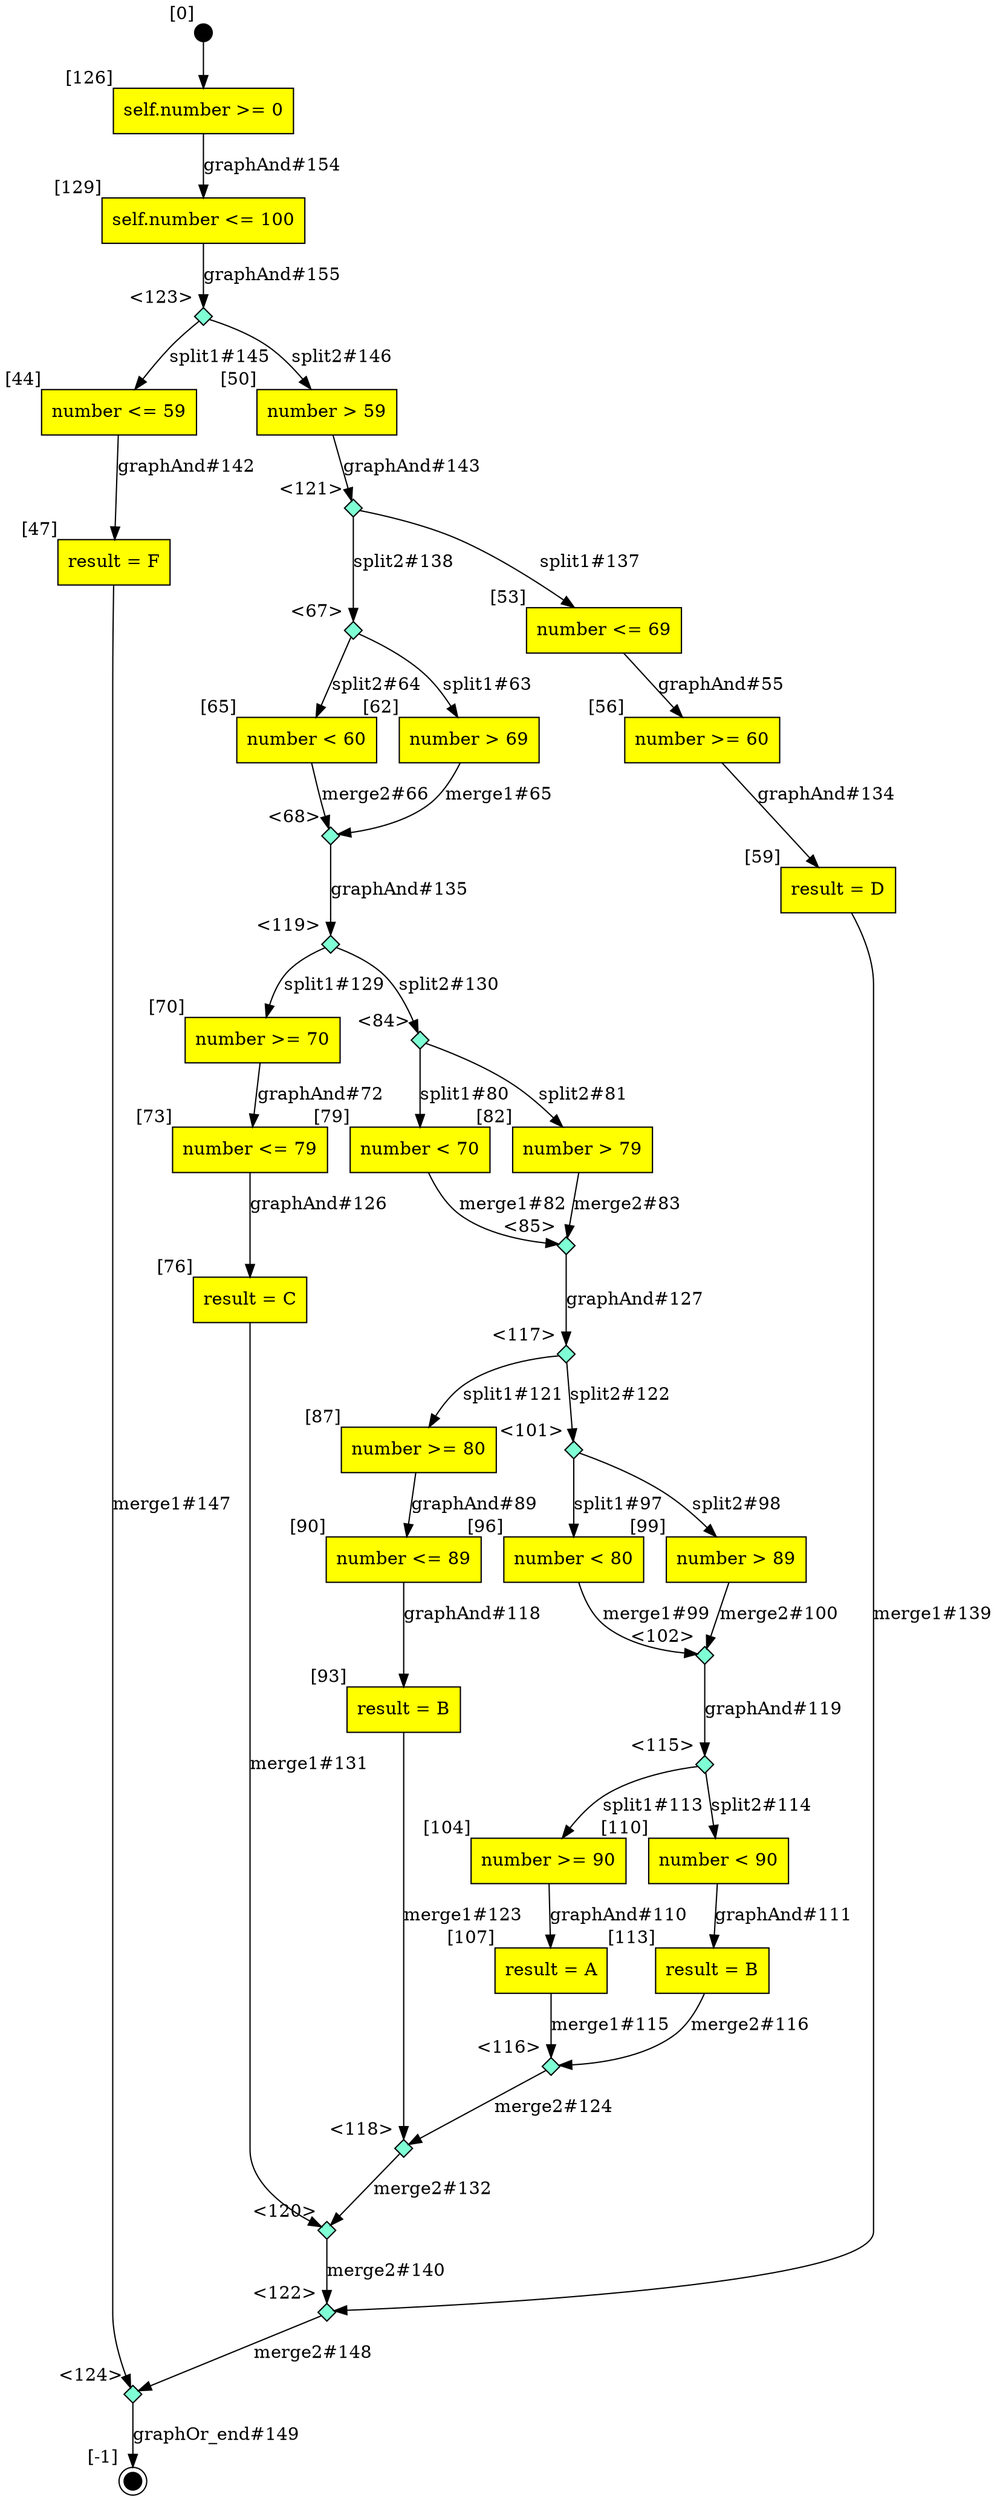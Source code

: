 digraph CLG {
  129 [shape="box", label="self.number <= 100", style=filled, fillcolor=yellow, xlabel="[129]"];
  65 [shape="box", label="number < 60", style=filled, fillcolor=yellow, xlabel="[65]"];
  67 [shape="diamond", label="", xlabel="<67>", style=filled, fillcolor=aquamarine, fixedsize=true, width=.2, height=.2];
  68 [shape="diamond", label="", xlabel="<68>", style=filled, fillcolor=aquamarine, fixedsize=true, width=.2, height=.2];
  70 [shape="box", label="number >= 70", style=filled, fillcolor=yellow, xlabel="[70]"];
  73 [shape="box", label="number <= 79", style=filled, fillcolor=yellow, xlabel="[73]"];
  76 [shape="box", label="result = C", style=filled, fillcolor=yellow, xlabel="[76]"];
  79 [shape="box", label="number < 70", style=filled, fillcolor=yellow, xlabel="[79]"];
  82 [shape="box", label="number > 79", style=filled, fillcolor=yellow, xlabel="[82]"];
  84 [shape="diamond", label="", xlabel="<84>", style=filled, fillcolor=aquamarine, fixedsize=true, width=.2, height=.2];
  85 [shape="diamond", label="", xlabel="<85>", style=filled, fillcolor=aquamarine, fixedsize=true, width=.2, height=.2];
  87 [shape="box", label="number >= 80", style=filled, fillcolor=yellow, xlabel="[87]"];
  90 [shape="box", label="number <= 89", style=filled, fillcolor=yellow, xlabel="[90]"];
  93 [shape="box", label="result = B", style=filled, fillcolor=yellow, xlabel="[93]"];
  96 [shape="box", label="number < 80", style=filled, fillcolor=yellow, xlabel="[96]"];
  99 [shape="box", label="number > 89", style=filled, fillcolor=yellow, xlabel="[99]"];
  101 [shape="diamond", label="", xlabel="<101>", style=filled, fillcolor=aquamarine, fixedsize=true, width=.2, height=.2];
  102 [shape="diamond", label="", xlabel="<102>", style=filled, fillcolor=aquamarine, fixedsize=true, width=.2, height=.2];
  104 [shape="box", label="number >= 90", style=filled, fillcolor=yellow, xlabel="[104]"];
  107 [shape="box", label="result = A", style=filled, fillcolor=yellow, xlabel="[107]"];
  44 [shape="box", label="number <= 59", style=filled, fillcolor=yellow, xlabel="[44]"];
  110 [shape="box", label="number < 90", style=filled, fillcolor=yellow, xlabel="[110]"];
  47 [shape="box", label="result = F", style=filled, fillcolor=yellow, xlabel="[47]"];
  113 [shape="box", label="result = B", style=filled, fillcolor=yellow, xlabel="[113]"];
  50 [shape="box", label="number > 59", style=filled, fillcolor=yellow, xlabel="[50]"];
  114 [style=filled, fillcolor=black, shape="doublecircle", label="", fixedsize=true, width=.2, height=.2, xlabel="[-1]"];
  115 [shape="diamond", label="", xlabel="<115>", style=filled, fillcolor=aquamarine, fixedsize=true, width=.2, height=.2];
  116 [shape="diamond", label="", xlabel="<116>", style=filled, fillcolor=aquamarine, fixedsize=true, width=.2, height=.2];
  53 [shape="box", label="number <= 69", style=filled, fillcolor=yellow, xlabel="[53]"];
  117 [shape="diamond", label="", xlabel="<117>", style=filled, fillcolor=aquamarine, fixedsize=true, width=.2, height=.2];
  118 [shape="diamond", label="", xlabel="<118>", style=filled, fillcolor=aquamarine, fixedsize=true, width=.2, height=.2];
  119 [shape="diamond", label="", xlabel="<119>", style=filled, fillcolor=aquamarine, fixedsize=true, width=.2, height=.2];
  56 [shape="box", label="number >= 60", style=filled, fillcolor=yellow, xlabel="[56]"];
  120 [shape="diamond", label="", xlabel="<120>", style=filled, fillcolor=aquamarine, fixedsize=true, width=.2, height=.2];
  121 [shape="diamond", label="", xlabel="<121>", style=filled, fillcolor=aquamarine, fixedsize=true, width=.2, height=.2];
  122 [shape="diamond", label="", xlabel="<122>", style=filled, fillcolor=aquamarine, fixedsize=true, width=.2, height=.2];
  59 [shape="box", label="result = D", style=filled, fillcolor=yellow, xlabel="[59]"];
  123 [shape="diamond", label="", xlabel="<123>", style=filled, fillcolor=aquamarine, fixedsize=true, width=.2, height=.2];
  124 [shape="diamond", label="", xlabel="<124>", style=filled, fillcolor=aquamarine, fixedsize=true, width=.2, height=.2];
  125 [style=filled, fillcolor=black, shape="circle", label="", fixedsize=true, width=.2, height=.2, xlabel="[0]"];
  126 [shape="box", label="self.number >= 0", style=filled, fillcolor=yellow, xlabel="[126]"];
  62 [shape="box", label="number > 69", style=filled, fillcolor=yellow, xlabel="[62]"];
  119 -> 70[label="split1#129"];
  119 -> 84[label="split2#130"];
  76 -> 120[label="merge1#131"];
  118 -> 120[label="merge2#132"];
  56 -> 59[label="graphAnd#134"];
  68 -> 119[label="graphAnd#135"];
  121 -> 53[label="split1#137"];
  121 -> 67[label="split2#138"];
  59 -> 122[label="merge1#139"];
  120 -> 122[label="merge2#140"];
  44 -> 47[label="graphAnd#142"];
  50 -> 121[label="graphAnd#143"];
  123 -> 44[label="split1#145"];
  123 -> 50[label="split2#146"];
  47 -> 124[label="merge1#147"];
  122 -> 124[label="merge2#148"];
  124 -> 114[label="graphOr_end#149"];
  125 -> 126;
  126 -> 129[label="graphAnd#154"];
  129 -> 123[label="graphAnd#155"];
  53 -> 56[label="graphAnd#55"];
  67 -> 62[label="split1#63"];
  67 -> 65[label="split2#64"];
  62 -> 68[label="merge1#65"];
  65 -> 68[label="merge2#66"];
  70 -> 73[label="graphAnd#72"];
  84 -> 79[label="split1#80"];
  84 -> 82[label="split2#81"];
  79 -> 85[label="merge1#82"];
  82 -> 85[label="merge2#83"];
  87 -> 90[label="graphAnd#89"];
  101 -> 96[label="split1#97"];
  101 -> 99[label="split2#98"];
  96 -> 102[label="merge1#99"];
  99 -> 102[label="merge2#100"];
  104 -> 107[label="graphAnd#110"];
  110 -> 113[label="graphAnd#111"];
  115 -> 104[label="split1#113"];
  115 -> 110[label="split2#114"];
  107 -> 116[label="merge1#115"];
  113 -> 116[label="merge2#116"];
  90 -> 93[label="graphAnd#118"];
  102 -> 115[label="graphAnd#119"];
  117 -> 87[label="split1#121"];
  117 -> 101[label="split2#122"];
  93 -> 118[label="merge1#123"];
  116 -> 118[label="merge2#124"];
  73 -> 76[label="graphAnd#126"];
  85 -> 117[label="graphAnd#127"];
}
